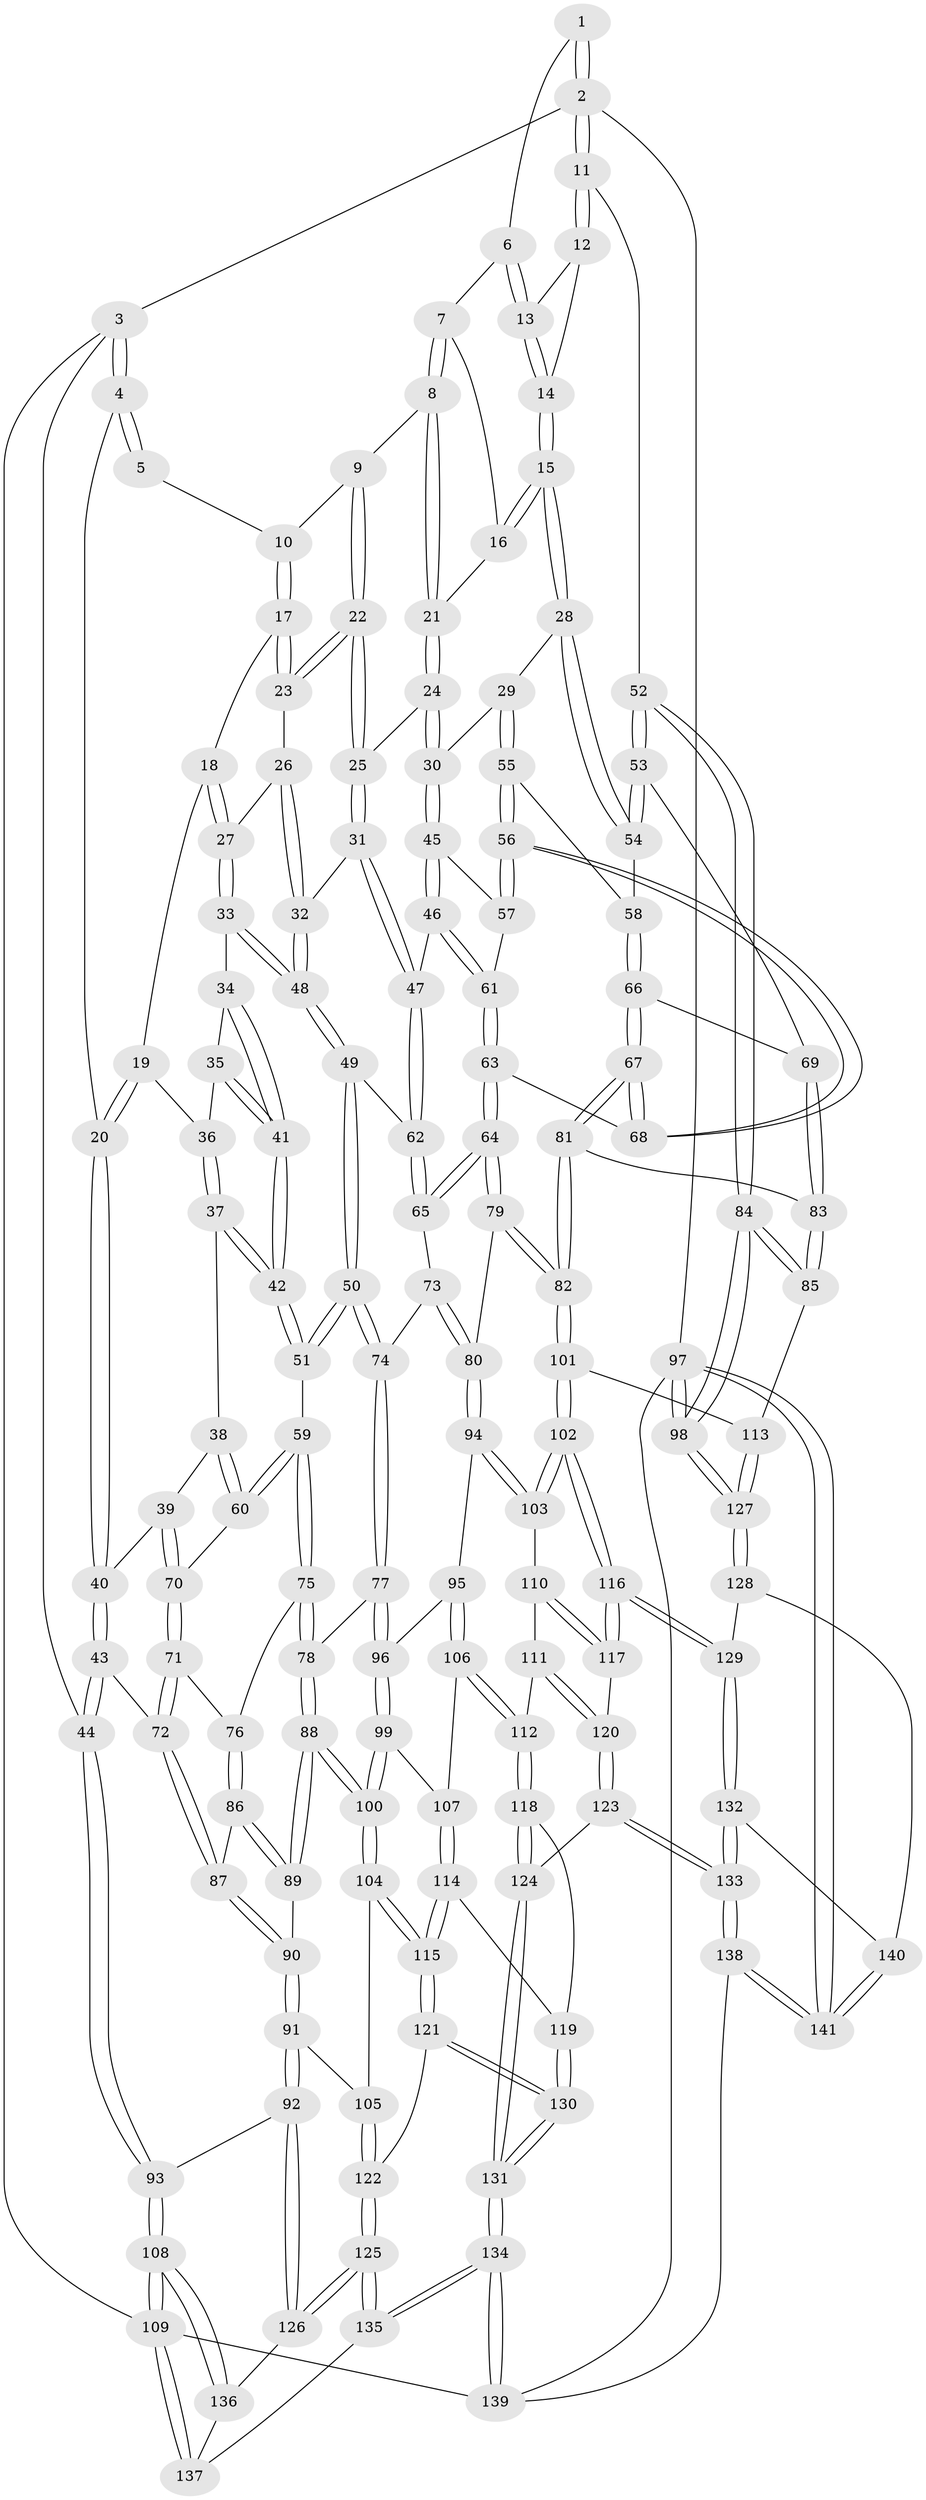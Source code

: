 // Generated by graph-tools (version 1.1) at 2025/03/03/09/25 03:03:25]
// undirected, 141 vertices, 349 edges
graph export_dot {
graph [start="1"]
  node [color=gray90,style=filled];
  1 [pos="+0.8589203017088932+0"];
  2 [pos="+1+0"];
  3 [pos="+0+0"];
  4 [pos="+0.12595458382200472+0"];
  5 [pos="+0.5419093198896499+0"];
  6 [pos="+0.8336538231323757+0"];
  7 [pos="+0.8012195045347696+0"];
  8 [pos="+0.6426395399559576+0.04634411459768865"];
  9 [pos="+0.6117664484641302+0.03926992645658124"];
  10 [pos="+0.5617855914564261+0"];
  11 [pos="+1+0.18200132033103295"];
  12 [pos="+0.9861301142675699+0.12250465091176418"];
  13 [pos="+0.8790988271073389+0.05199529921392167"];
  14 [pos="+0.8344492682932152+0.14250309017214952"];
  15 [pos="+0.8343527332025752+0.14258342483720923"];
  16 [pos="+0.767731238188218+0.0040027261127331005"];
  17 [pos="+0.5101762777450096+0.06149064278024535"];
  18 [pos="+0.45514574406894653+0.07303618020782618"];
  19 [pos="+0.3196228765261328+0.023406534814316083"];
  20 [pos="+0.1463987260506001+0"];
  21 [pos="+0.7130389142031202+0.0872466176543234"];
  22 [pos="+0.6003453599637055+0.11941493057069255"];
  23 [pos="+0.5187485674538141+0.08154750316174274"];
  24 [pos="+0.7133579282376219+0.12451684504395304"];
  25 [pos="+0.6060155870029985+0.14015843537900827"];
  26 [pos="+0.5158958745719763+0.13117239603489736"];
  27 [pos="+0.4613851041931556+0.1557705720861371"];
  28 [pos="+0.8324753557328455+0.14577376690254282"];
  29 [pos="+0.7921649791392532+0.16085638162262808"];
  30 [pos="+0.7279455348452554+0.14580671510224885"];
  31 [pos="+0.5865457897434461+0.17701004121897332"];
  32 [pos="+0.57172266722539+0.17828474545044656"];
  33 [pos="+0.45623692737801885+0.1643116795129725"];
  34 [pos="+0.44999545756144127+0.16558500905124435"];
  35 [pos="+0.32757577707194335+0.05218248591381995"];
  36 [pos="+0.32599309459871584+0.04981701184409437"];
  37 [pos="+0.3042493751187208+0.17944121996289117"];
  38 [pos="+0.25670871496265235+0.19874498381288086"];
  39 [pos="+0.15538229099414344+0.21450220080352406"];
  40 [pos="+0.15196895088897452+0.21182735364529562"];
  41 [pos="+0.3951622111236541+0.20697434983559043"];
  42 [pos="+0.3719462727534547+0.26223287703811393"];
  43 [pos="+0+0.2905680063796535"];
  44 [pos="+0+0.30175717607786434"];
  45 [pos="+0.7091741761794493+0.18644794516791902"];
  46 [pos="+0.6312369320880066+0.22738494836612405"];
  47 [pos="+0.6182548271127263+0.22425766597658495"];
  48 [pos="+0.5068457896308527+0.2207828411467787"];
  49 [pos="+0.5007519268316404+0.24643164361330006"];
  50 [pos="+0.4202623770042316+0.3045593624002861"];
  51 [pos="+0.3725946691925187+0.2790185399517905"];
  52 [pos="+1+0.20891582101545245"];
  53 [pos="+0.9907417064154279+0.2668909456408709"];
  54 [pos="+0.8837500388740779+0.21299100127240023"];
  55 [pos="+0.7900133930287888+0.25081782922424667"];
  56 [pos="+0.7476369703227682+0.27745048786278315"];
  57 [pos="+0.7133283557831577+0.20238689616317432"];
  58 [pos="+0.8153217078304482+0.2600375064344144"];
  59 [pos="+0.3508246590911067+0.2893553246791717"];
  60 [pos="+0.3313566079106317+0.2853131203526414"];
  61 [pos="+0.6748240743514888+0.2781672654763068"];
  62 [pos="+0.5730311058683956+0.29917304321416505"];
  63 [pos="+0.7042498731303648+0.32631995130810987"];
  64 [pos="+0.7014115270811594+0.3302160447943081"];
  65 [pos="+0.5749157559561257+0.3115394793532266"];
  66 [pos="+0.8634570461988748+0.3275608041604825"];
  67 [pos="+0.8209423288933456+0.3573611546589973"];
  68 [pos="+0.7251429088194913+0.31677536829311564"];
  69 [pos="+0.9200902627734713+0.3226549146953564"];
  70 [pos="+0.19498142595434062+0.2740980652726574"];
  71 [pos="+0.19558729604267436+0.2870346817416942"];
  72 [pos="+0.08639585469223478+0.36952865715012884"];
  73 [pos="+0.5701798816680193+0.32166551450385045"];
  74 [pos="+0.4493097681289833+0.3616692999542515"];
  75 [pos="+0.3209822052172613+0.3434144726105893"];
  76 [pos="+0.20192648574498379+0.34868298896137456"];
  77 [pos="+0.4530528601029447+0.43313003088752533"];
  78 [pos="+0.3071673640787874+0.4358419800776869"];
  79 [pos="+0.6900769129054183+0.3835151281758879"];
  80 [pos="+0.5961925113192823+0.4480759920928687"];
  81 [pos="+0.8064033842456418+0.4885453945831713"];
  82 [pos="+0.8035090388987284+0.49187259026639757"];
  83 [pos="+0.9159196460614631+0.4452755590882317"];
  84 [pos="+1+0.5211960252043906"];
  85 [pos="+1+0.5168167293302423"];
  86 [pos="+0.1942660175105334+0.39048056220628985"];
  87 [pos="+0.09271235225620612+0.3763054152715999"];
  88 [pos="+0.2610141205990151+0.47140732713247124"];
  89 [pos="+0.2066559278080864+0.4227293275796231"];
  90 [pos="+0.07922359176114425+0.4868293209864743"];
  91 [pos="+0.01557322766421194+0.5708310544629493"];
  92 [pos="+0+0.5744299408400003"];
  93 [pos="+0+0.5601626538404492"];
  94 [pos="+0.5796436819290771+0.4773669077601011"];
  95 [pos="+0.4989274871938747+0.46472484115553025"];
  96 [pos="+0.4658676664982594+0.4513137908158083"];
  97 [pos="+1+1"];
  98 [pos="+1+1"];
  99 [pos="+0.3867266088109544+0.5603483858458778"];
  100 [pos="+0.26138145800239215+0.5314377918358929"];
  101 [pos="+0.7764727639450494+0.6015016312926181"];
  102 [pos="+0.755751963883572+0.612793433939488"];
  103 [pos="+0.6079921798596453+0.5273957866195662"];
  104 [pos="+0.2431742487580205+0.5582843644754207"];
  105 [pos="+0.07430184931519004+0.5926108337754908"];
  106 [pos="+0.4720561226358083+0.6258247985247538"];
  107 [pos="+0.3874985976344862+0.5620435118194065"];
  108 [pos="+0+0.8603941588946166"];
  109 [pos="+0+1"];
  110 [pos="+0.5422586962724283+0.6088614304099619"];
  111 [pos="+0.510534132743473+0.6421849556633762"];
  112 [pos="+0.48509510895041247+0.645737069675876"];
  113 [pos="+0.8221903412680985+0.614125618594749"];
  114 [pos="+0.3550721570975527+0.6797794867455891"];
  115 [pos="+0.2779251957962506+0.6888436962692219"];
  116 [pos="+0.7186305404321894+0.698521459994279"];
  117 [pos="+0.6865206052056921+0.7030683990997956"];
  118 [pos="+0.4401504606345687+0.7111983632851033"];
  119 [pos="+0.4017571098094983+0.700439515028047"];
  120 [pos="+0.6030876250065905+0.7182871102196555"];
  121 [pos="+0.2551184765480964+0.7285350308450687"];
  122 [pos="+0.14546372430334045+0.7147873559638878"];
  123 [pos="+0.5273825487498837+0.8042867823125323"];
  124 [pos="+0.4614233087929381+0.7899404561418568"];
  125 [pos="+0.0990640787366596+0.7911461956641803"];
  126 [pos="+0.07512309231007158+0.7884181648262703"];
  127 [pos="+1+0.9594709937201396"];
  128 [pos="+0.7475350719896553+0.79444491045366"];
  129 [pos="+0.735683147897921+0.7863108891768817"];
  130 [pos="+0.28146169983552755+0.8559833811888475"];
  131 [pos="+0.29422461400474326+0.9543714834484254"];
  132 [pos="+0.6164200257227129+0.9196074302584977"];
  133 [pos="+0.6123327541005402+0.9219756333723319"];
  134 [pos="+0.29106149988700203+0.9645490573916"];
  135 [pos="+0.1520132157394518+0.8842270029210287"];
  136 [pos="+0.0482765904357179+0.7981966900618235"];
  137 [pos="+0.04033963152391241+0.906895160898441"];
  138 [pos="+0.5209825999191002+1"];
  139 [pos="+0.3203790832570223+1"];
  140 [pos="+0.7814287434970213+0.9568117939324047"];
  141 [pos="+1+1"];
  1 -- 2;
  1 -- 2;
  1 -- 6;
  2 -- 3;
  2 -- 11;
  2 -- 11;
  2 -- 97;
  3 -- 4;
  3 -- 4;
  3 -- 44;
  3 -- 109;
  4 -- 5;
  4 -- 5;
  4 -- 20;
  5 -- 10;
  6 -- 7;
  6 -- 13;
  6 -- 13;
  7 -- 8;
  7 -- 8;
  7 -- 16;
  8 -- 9;
  8 -- 21;
  8 -- 21;
  9 -- 10;
  9 -- 22;
  9 -- 22;
  10 -- 17;
  10 -- 17;
  11 -- 12;
  11 -- 12;
  11 -- 52;
  12 -- 13;
  12 -- 14;
  13 -- 14;
  13 -- 14;
  14 -- 15;
  14 -- 15;
  15 -- 16;
  15 -- 16;
  15 -- 28;
  15 -- 28;
  16 -- 21;
  17 -- 18;
  17 -- 23;
  17 -- 23;
  18 -- 19;
  18 -- 27;
  18 -- 27;
  19 -- 20;
  19 -- 20;
  19 -- 36;
  20 -- 40;
  20 -- 40;
  21 -- 24;
  21 -- 24;
  22 -- 23;
  22 -- 23;
  22 -- 25;
  22 -- 25;
  23 -- 26;
  24 -- 25;
  24 -- 30;
  24 -- 30;
  25 -- 31;
  25 -- 31;
  26 -- 27;
  26 -- 32;
  26 -- 32;
  27 -- 33;
  27 -- 33;
  28 -- 29;
  28 -- 54;
  28 -- 54;
  29 -- 30;
  29 -- 55;
  29 -- 55;
  30 -- 45;
  30 -- 45;
  31 -- 32;
  31 -- 47;
  31 -- 47;
  32 -- 48;
  32 -- 48;
  33 -- 34;
  33 -- 48;
  33 -- 48;
  34 -- 35;
  34 -- 41;
  34 -- 41;
  35 -- 36;
  35 -- 41;
  35 -- 41;
  36 -- 37;
  36 -- 37;
  37 -- 38;
  37 -- 42;
  37 -- 42;
  38 -- 39;
  38 -- 60;
  38 -- 60;
  39 -- 40;
  39 -- 70;
  39 -- 70;
  40 -- 43;
  40 -- 43;
  41 -- 42;
  41 -- 42;
  42 -- 51;
  42 -- 51;
  43 -- 44;
  43 -- 44;
  43 -- 72;
  44 -- 93;
  44 -- 93;
  45 -- 46;
  45 -- 46;
  45 -- 57;
  46 -- 47;
  46 -- 61;
  46 -- 61;
  47 -- 62;
  47 -- 62;
  48 -- 49;
  48 -- 49;
  49 -- 50;
  49 -- 50;
  49 -- 62;
  50 -- 51;
  50 -- 51;
  50 -- 74;
  50 -- 74;
  51 -- 59;
  52 -- 53;
  52 -- 53;
  52 -- 84;
  52 -- 84;
  53 -- 54;
  53 -- 54;
  53 -- 69;
  54 -- 58;
  55 -- 56;
  55 -- 56;
  55 -- 58;
  56 -- 57;
  56 -- 57;
  56 -- 68;
  56 -- 68;
  57 -- 61;
  58 -- 66;
  58 -- 66;
  59 -- 60;
  59 -- 60;
  59 -- 75;
  59 -- 75;
  60 -- 70;
  61 -- 63;
  61 -- 63;
  62 -- 65;
  62 -- 65;
  63 -- 64;
  63 -- 64;
  63 -- 68;
  64 -- 65;
  64 -- 65;
  64 -- 79;
  64 -- 79;
  65 -- 73;
  66 -- 67;
  66 -- 67;
  66 -- 69;
  67 -- 68;
  67 -- 68;
  67 -- 81;
  67 -- 81;
  69 -- 83;
  69 -- 83;
  70 -- 71;
  70 -- 71;
  71 -- 72;
  71 -- 72;
  71 -- 76;
  72 -- 87;
  72 -- 87;
  73 -- 74;
  73 -- 80;
  73 -- 80;
  74 -- 77;
  74 -- 77;
  75 -- 76;
  75 -- 78;
  75 -- 78;
  76 -- 86;
  76 -- 86;
  77 -- 78;
  77 -- 96;
  77 -- 96;
  78 -- 88;
  78 -- 88;
  79 -- 80;
  79 -- 82;
  79 -- 82;
  80 -- 94;
  80 -- 94;
  81 -- 82;
  81 -- 82;
  81 -- 83;
  82 -- 101;
  82 -- 101;
  83 -- 85;
  83 -- 85;
  84 -- 85;
  84 -- 85;
  84 -- 98;
  84 -- 98;
  85 -- 113;
  86 -- 87;
  86 -- 89;
  86 -- 89;
  87 -- 90;
  87 -- 90;
  88 -- 89;
  88 -- 89;
  88 -- 100;
  88 -- 100;
  89 -- 90;
  90 -- 91;
  90 -- 91;
  91 -- 92;
  91 -- 92;
  91 -- 105;
  92 -- 93;
  92 -- 126;
  92 -- 126;
  93 -- 108;
  93 -- 108;
  94 -- 95;
  94 -- 103;
  94 -- 103;
  95 -- 96;
  95 -- 106;
  95 -- 106;
  96 -- 99;
  96 -- 99;
  97 -- 98;
  97 -- 98;
  97 -- 141;
  97 -- 141;
  97 -- 139;
  98 -- 127;
  98 -- 127;
  99 -- 100;
  99 -- 100;
  99 -- 107;
  100 -- 104;
  100 -- 104;
  101 -- 102;
  101 -- 102;
  101 -- 113;
  102 -- 103;
  102 -- 103;
  102 -- 116;
  102 -- 116;
  103 -- 110;
  104 -- 105;
  104 -- 115;
  104 -- 115;
  105 -- 122;
  105 -- 122;
  106 -- 107;
  106 -- 112;
  106 -- 112;
  107 -- 114;
  107 -- 114;
  108 -- 109;
  108 -- 109;
  108 -- 136;
  108 -- 136;
  109 -- 137;
  109 -- 137;
  109 -- 139;
  110 -- 111;
  110 -- 117;
  110 -- 117;
  111 -- 112;
  111 -- 120;
  111 -- 120;
  112 -- 118;
  112 -- 118;
  113 -- 127;
  113 -- 127;
  114 -- 115;
  114 -- 115;
  114 -- 119;
  115 -- 121;
  115 -- 121;
  116 -- 117;
  116 -- 117;
  116 -- 129;
  116 -- 129;
  117 -- 120;
  118 -- 119;
  118 -- 124;
  118 -- 124;
  119 -- 130;
  119 -- 130;
  120 -- 123;
  120 -- 123;
  121 -- 122;
  121 -- 130;
  121 -- 130;
  122 -- 125;
  122 -- 125;
  123 -- 124;
  123 -- 133;
  123 -- 133;
  124 -- 131;
  124 -- 131;
  125 -- 126;
  125 -- 126;
  125 -- 135;
  125 -- 135;
  126 -- 136;
  127 -- 128;
  127 -- 128;
  128 -- 129;
  128 -- 140;
  129 -- 132;
  129 -- 132;
  130 -- 131;
  130 -- 131;
  131 -- 134;
  131 -- 134;
  132 -- 133;
  132 -- 133;
  132 -- 140;
  133 -- 138;
  133 -- 138;
  134 -- 135;
  134 -- 135;
  134 -- 139;
  134 -- 139;
  135 -- 137;
  136 -- 137;
  138 -- 139;
  138 -- 141;
  138 -- 141;
  140 -- 141;
  140 -- 141;
}
